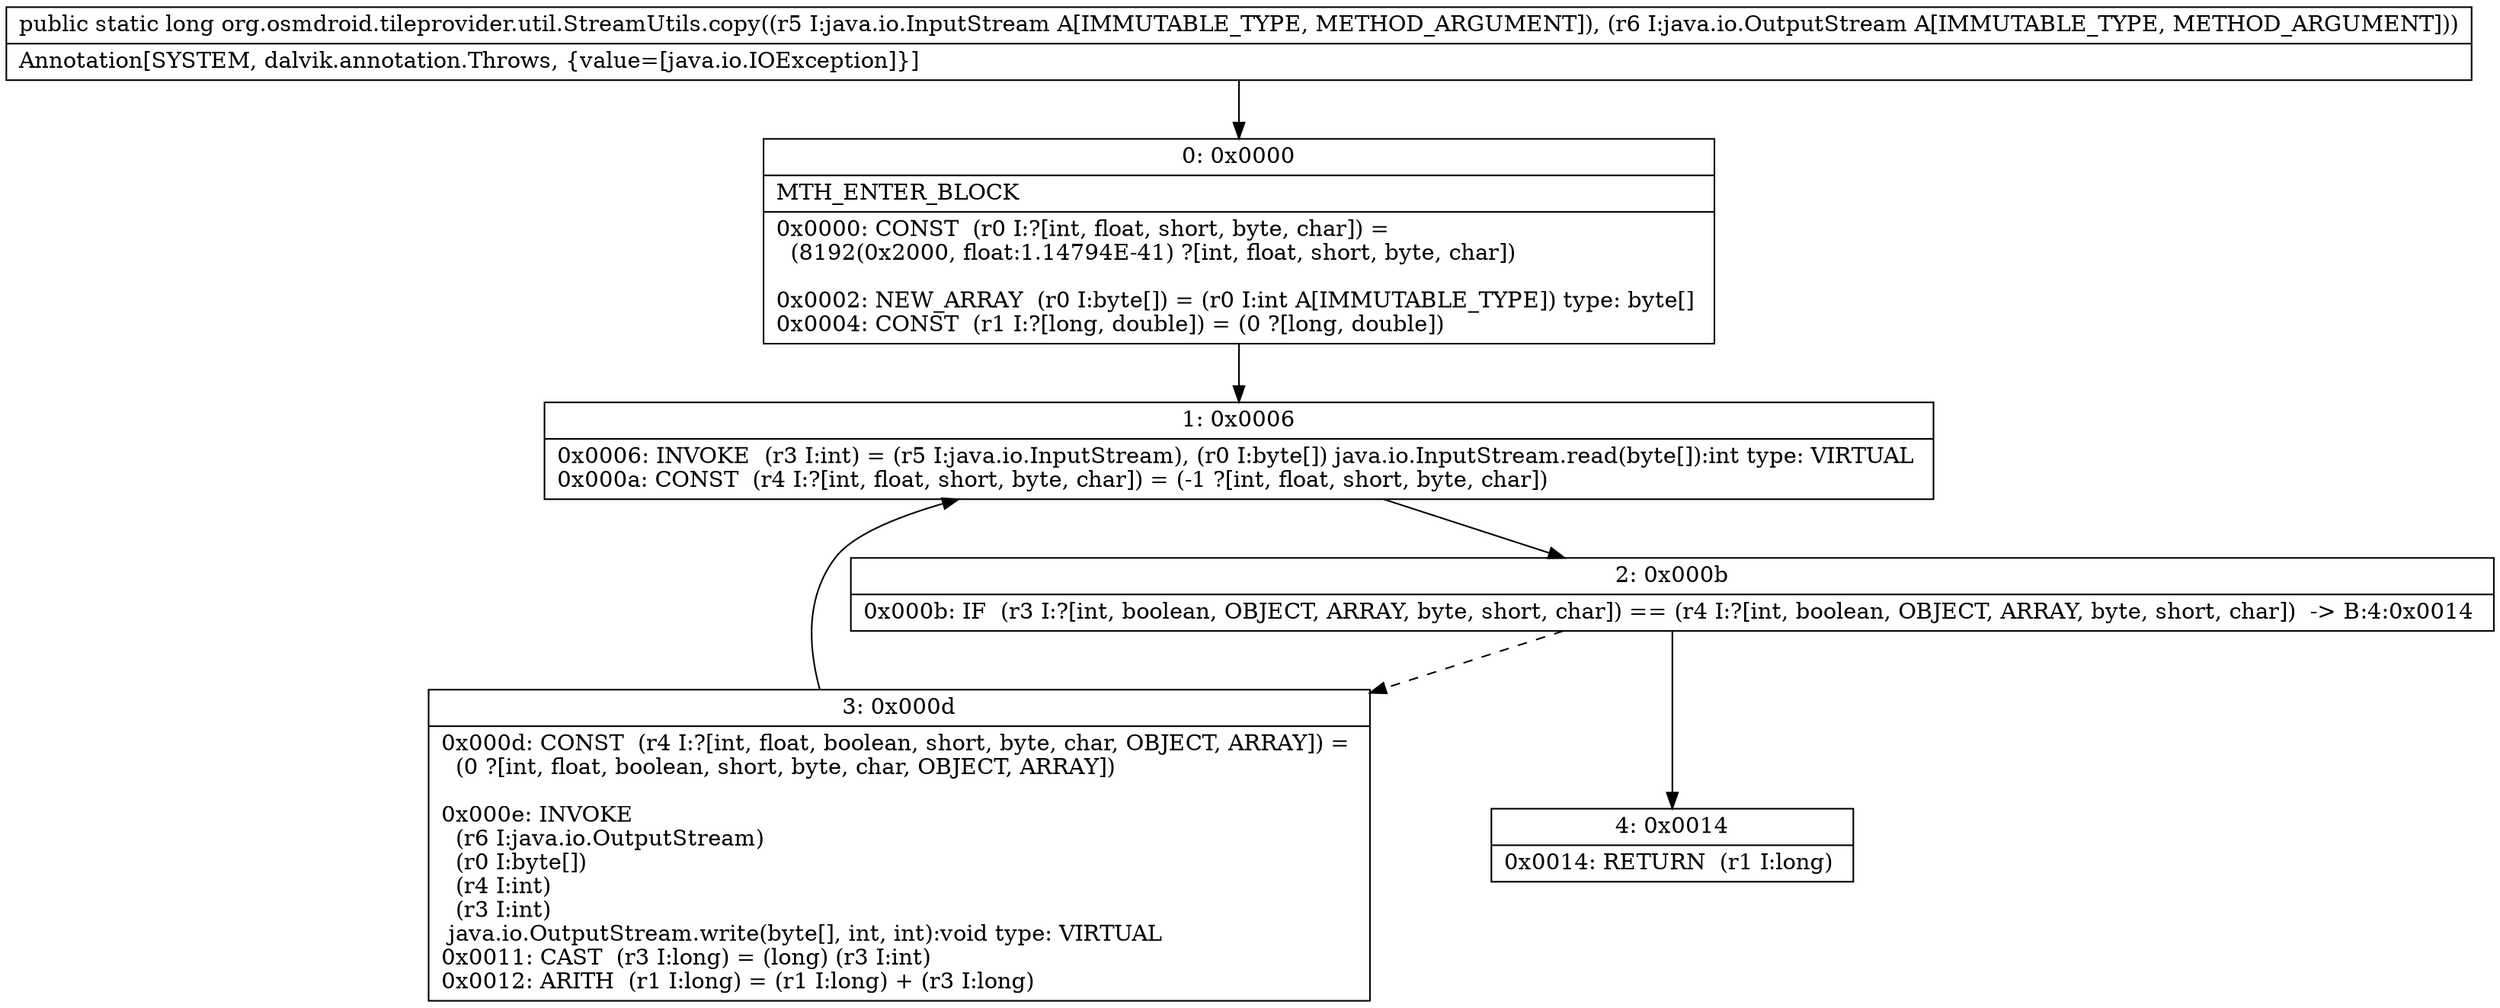 digraph "CFG fororg.osmdroid.tileprovider.util.StreamUtils.copy(Ljava\/io\/InputStream;Ljava\/io\/OutputStream;)J" {
Node_0 [shape=record,label="{0\:\ 0x0000|MTH_ENTER_BLOCK\l|0x0000: CONST  (r0 I:?[int, float, short, byte, char]) = \l  (8192(0x2000, float:1.14794E\-41) ?[int, float, short, byte, char])\l \l0x0002: NEW_ARRAY  (r0 I:byte[]) = (r0 I:int A[IMMUTABLE_TYPE]) type: byte[] \l0x0004: CONST  (r1 I:?[long, double]) = (0 ?[long, double]) \l}"];
Node_1 [shape=record,label="{1\:\ 0x0006|0x0006: INVOKE  (r3 I:int) = (r5 I:java.io.InputStream), (r0 I:byte[]) java.io.InputStream.read(byte[]):int type: VIRTUAL \l0x000a: CONST  (r4 I:?[int, float, short, byte, char]) = (\-1 ?[int, float, short, byte, char]) \l}"];
Node_2 [shape=record,label="{2\:\ 0x000b|0x000b: IF  (r3 I:?[int, boolean, OBJECT, ARRAY, byte, short, char]) == (r4 I:?[int, boolean, OBJECT, ARRAY, byte, short, char])  \-\> B:4:0x0014 \l}"];
Node_3 [shape=record,label="{3\:\ 0x000d|0x000d: CONST  (r4 I:?[int, float, boolean, short, byte, char, OBJECT, ARRAY]) = \l  (0 ?[int, float, boolean, short, byte, char, OBJECT, ARRAY])\l \l0x000e: INVOKE  \l  (r6 I:java.io.OutputStream)\l  (r0 I:byte[])\l  (r4 I:int)\l  (r3 I:int)\l java.io.OutputStream.write(byte[], int, int):void type: VIRTUAL \l0x0011: CAST  (r3 I:long) = (long) (r3 I:int) \l0x0012: ARITH  (r1 I:long) = (r1 I:long) + (r3 I:long) \l}"];
Node_4 [shape=record,label="{4\:\ 0x0014|0x0014: RETURN  (r1 I:long) \l}"];
MethodNode[shape=record,label="{public static long org.osmdroid.tileprovider.util.StreamUtils.copy((r5 I:java.io.InputStream A[IMMUTABLE_TYPE, METHOD_ARGUMENT]), (r6 I:java.io.OutputStream A[IMMUTABLE_TYPE, METHOD_ARGUMENT]))  | Annotation[SYSTEM, dalvik.annotation.Throws, \{value=[java.io.IOException]\}]\l}"];
MethodNode -> Node_0;
Node_0 -> Node_1;
Node_1 -> Node_2;
Node_2 -> Node_3[style=dashed];
Node_2 -> Node_4;
Node_3 -> Node_1;
}

